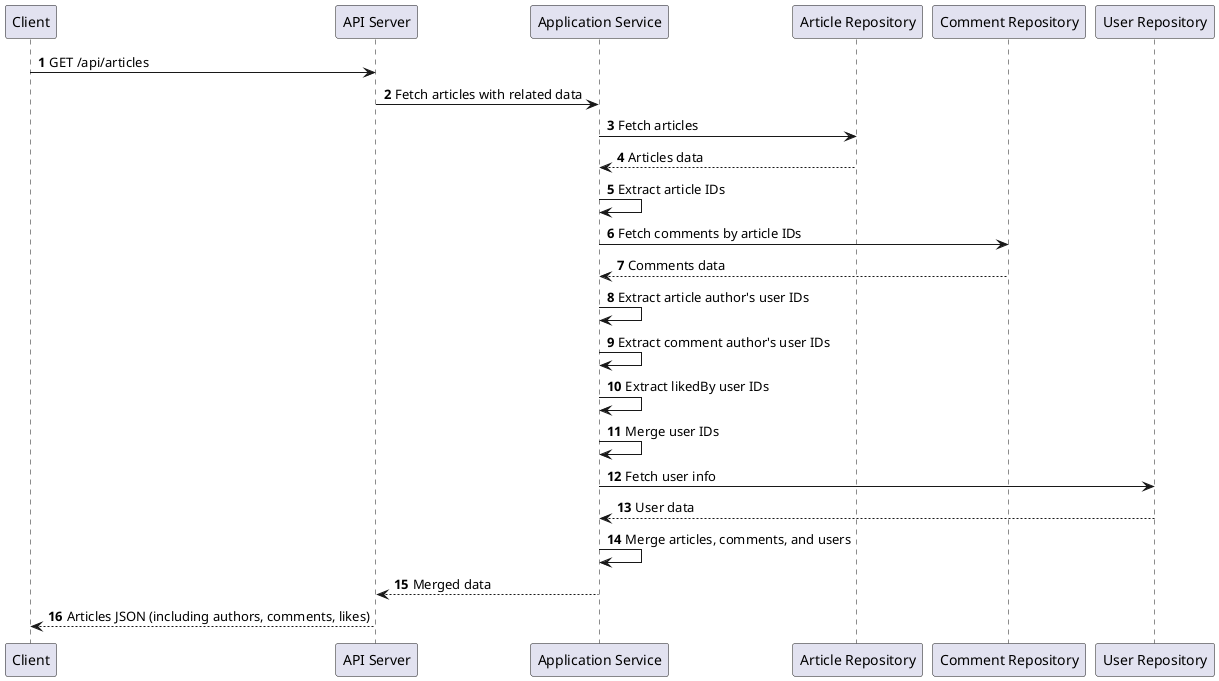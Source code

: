 @startuml
autonumber

participant Client
participant "API Server" as API
participant "Application Service" as AppService
participant "Article Repository" as Article
participant "Comment Repository" as Comment
participant "User Repository" as User

Client -> API: GET /api/articles

API -> AppService: Fetch articles with related data

AppService -> Article: Fetch articles
Article --> AppService: Articles data
AppService -> AppService: Extract article IDs

AppService -> Comment: Fetch comments by article IDs
Comment --> AppService: Comments data

AppService -> AppService: Extract article author's user IDs
AppService -> AppService: Extract comment author's user IDs
AppService -> AppService: Extract likedBy user IDs

AppService -> AppService: Merge user IDs

AppService -> User: Fetch user info
User --> AppService: User data

AppService -> AppService: Merge articles, comments, and users

AppService --> API: Merged data

API --> Client: Articles JSON (including authors, comments, likes)

@enduml